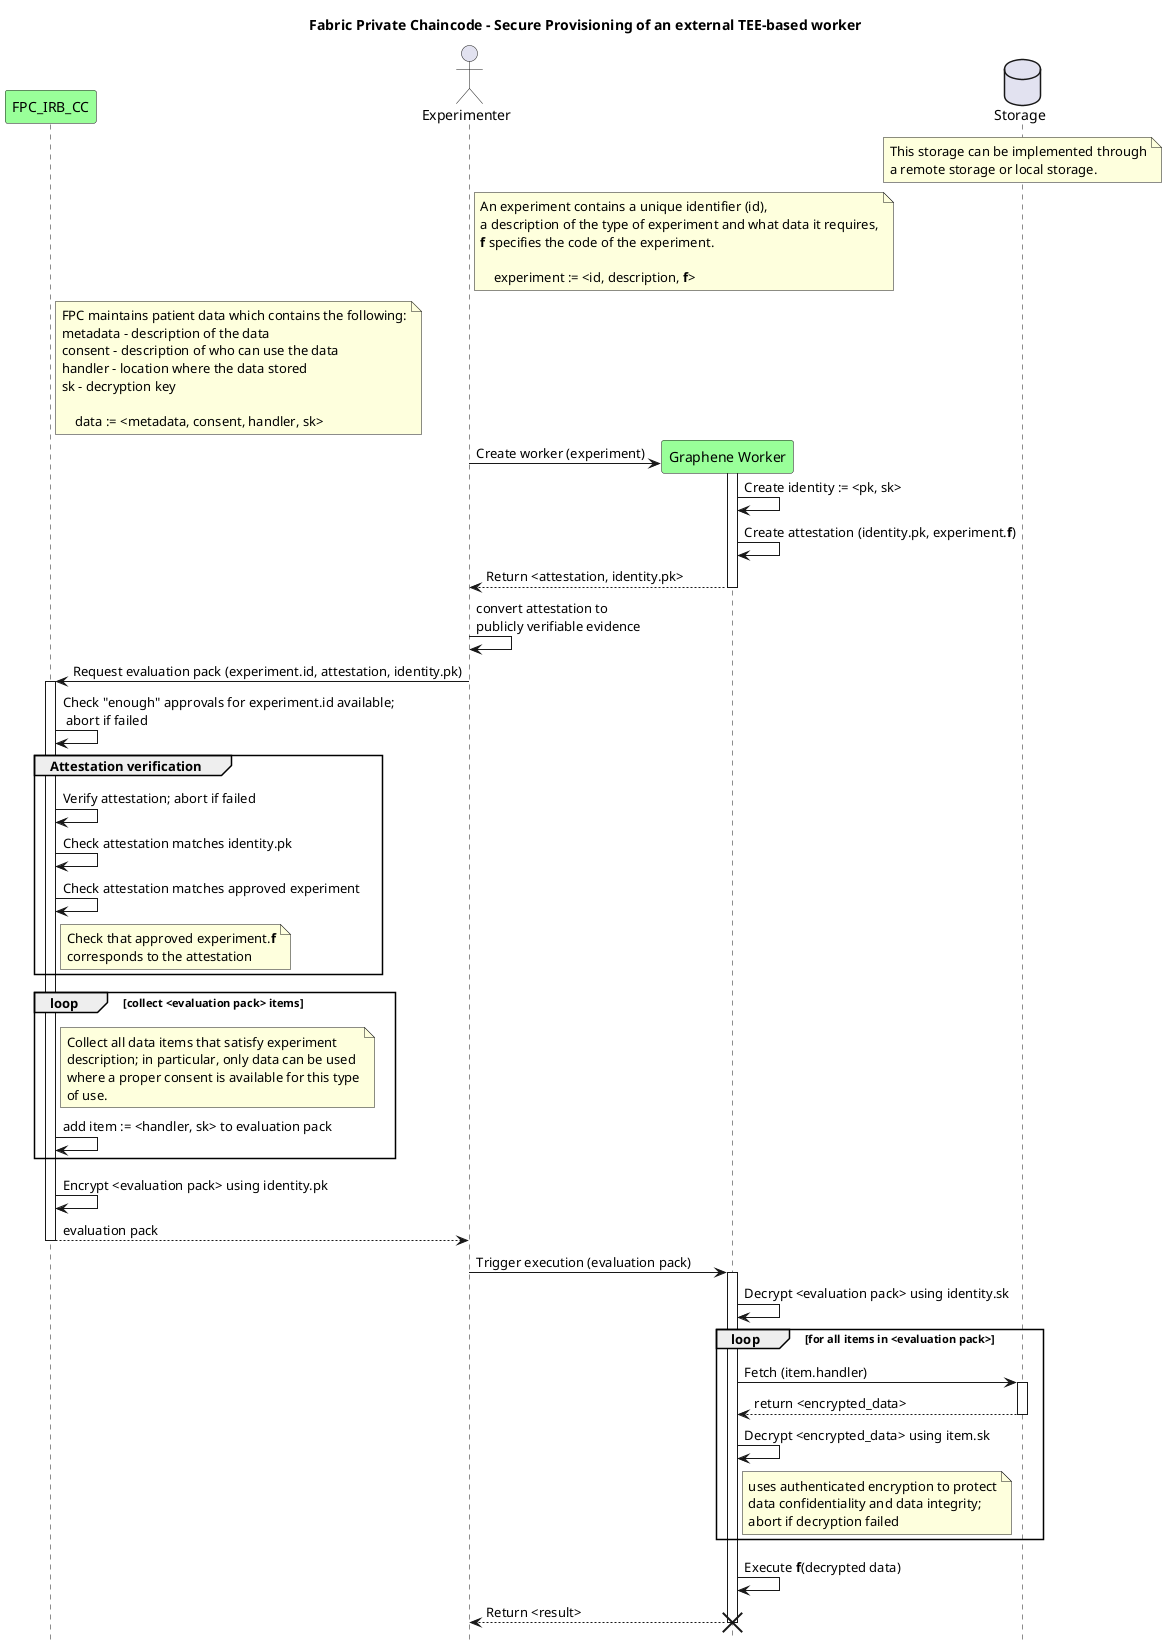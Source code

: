 /'
    Copyright 2020 Intel Corporation
    Copyright IBM Corp. All Rights Reserved.

    SPDX-License-Identifier: Apache-2.0
'/

@startuml

'- force wrapping of longer text
'skinparam wrapWidth 400

!pragma teoz true

hide footbox
title Foot Box removed

title Fabric Private Chaincode - Secure Provisioning of an external TEE-based worker

participant "FPC_IRB_CC" as FPC order 1 #99FF99
Actor Experimenter order 10
participant "Graphene Worker" as Worker order 20 #99FF99
database "Storage" as Storage order 40

note over Storage
    This storage can be implemented through
    a remote storage or local storage.
end note

note right Experimenter
An experiment contains a unique identifier (id),
a description of the type of experiment and what data it requires,
**f** specifies the code of the experiment.

    experiment := <id, description, **f**>
end note

note right FPC
    FPC maintains patient data which contains the following:
    metadata - description of the data
    consent - description of who can use the data
    handler - location where the data stored
    sk - decryption key

        data := <metadata, consent, handler, sk>
end note

Experimenter -> Worker ** : Create worker (experiment)
activate Worker
Worker -> Worker : Create identity := <pk, sk>
Worker -> Worker : Create attestation (identity.pk, experiment.**f**)
return Return <attestation, identity.pk>

Experimenter -> Experimenter : convert attestation to\npublicly verifiable evidence

Experimenter -> FPC ++ : Request evaluation pack (experiment.id, attestation, identity.pk)

FPC -> FPC : Check "enough" approvals for experiment.id available;\n abort if failed

group Attestation verification
FPC -> FPC : Verify attestation; abort if failed
FPC -> FPC : Check attestation matches identity.pk
FPC -> FPC : Check attestation matches approved experiment
note right FPC
    Check that approved experiment.**f**
    corresponds to the attestation
end note
end group

loop collect <evaluation pack> items
    note right FPC
        Collect all data items that satisfy experiment
        description; in particular, only data can be used
        where a proper consent is available for this type
        of use.
    end note
    FPC -> FPC : add item := <handler, sk> to evaluation pack
end loop


FPC -> FPC : Encrypt <evaluation pack> using identity.pk
return evaluation pack


Experimenter -> Worker ++ : Trigger execution (evaluation pack)

Worker -> Worker : Decrypt <evaluation pack> using identity.sk

loop for all items in <evaluation pack>
    Worker -> Storage ++ : Fetch (item.handler)
    return return <encrypted_data>
    Worker -> Worker : Decrypt <encrypted_data> using item.sk
    note right Worker
        uses authenticated encryption to protect
        data confidentiality and data integrity;
        abort if decryption failed
    end note
end


Worker -> Worker : Execute **f**(decrypted data)

Worker --> Experimenter : Return <result>
destroy Worker

@enduml
